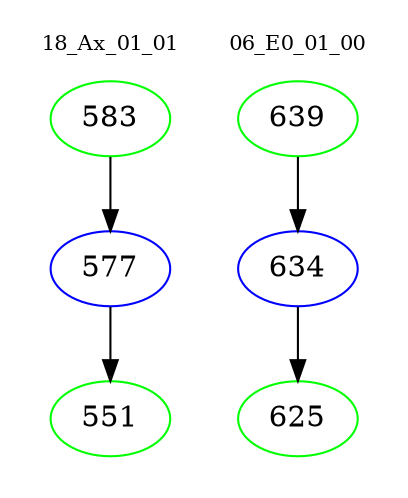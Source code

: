 digraph{
subgraph cluster_0 {
color = white
label = "18_Ax_01_01";
fontsize=10;
T0_583 [label="583", color="green"]
T0_583 -> T0_577 [color="black"]
T0_577 [label="577", color="blue"]
T0_577 -> T0_551 [color="black"]
T0_551 [label="551", color="green"]
}
subgraph cluster_1 {
color = white
label = "06_E0_01_00";
fontsize=10;
T1_639 [label="639", color="green"]
T1_639 -> T1_634 [color="black"]
T1_634 [label="634", color="blue"]
T1_634 -> T1_625 [color="black"]
T1_625 [label="625", color="green"]
}
}
